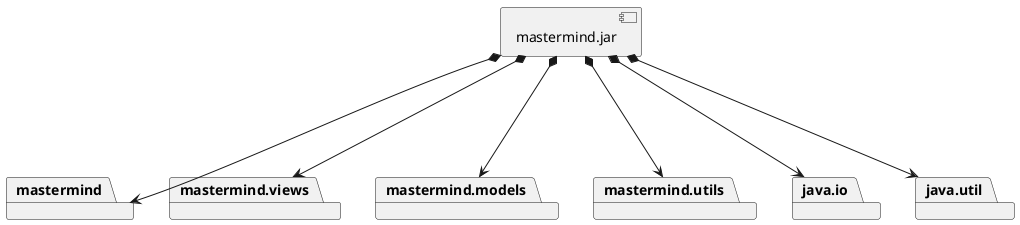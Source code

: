@startuml

package "  "  as mastermind {
}
package "  "  as mastermind.views {
}
package "  "  as mastermind.models {
}
package "  "  as mastermind.utils {
}
package "  "  as java.io {
}
package "  "  as java.util {
}

[mastermind.jar]
mastermind.jar *---> mastermind
mastermind.jar *---> mastermind.models
mastermind.jar *---> mastermind.views
mastermind.jar *---> mastermind.utils
mastermind.jar *---> java.io
mastermind.jar *---> java.util

@enduml